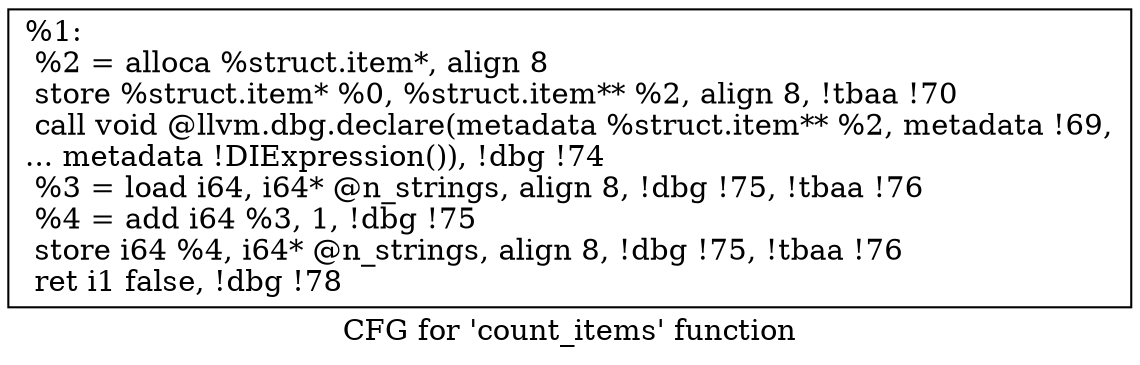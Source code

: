 digraph "CFG for 'count_items' function" {
	label="CFG for 'count_items' function";

	Node0x2846a20 [shape=record,label="{%1:\l  %2 = alloca %struct.item*, align 8\l  store %struct.item* %0, %struct.item** %2, align 8, !tbaa !70\l  call void @llvm.dbg.declare(metadata %struct.item** %2, metadata !69,\l... metadata !DIExpression()), !dbg !74\l  %3 = load i64, i64* @n_strings, align 8, !dbg !75, !tbaa !76\l  %4 = add i64 %3, 1, !dbg !75\l  store i64 %4, i64* @n_strings, align 8, !dbg !75, !tbaa !76\l  ret i1 false, !dbg !78\l}"];
}
